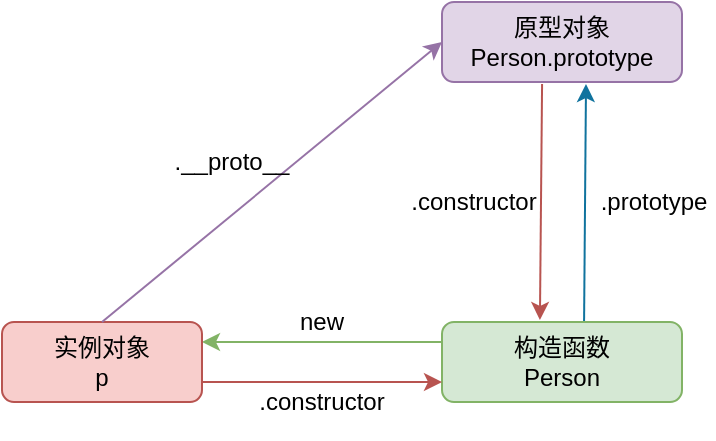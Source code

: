 <mxfile version="20.8.16" type="device"><diagram id="Ed7ZIexu5s1mp6d3kqyb" name="Page-1"><mxGraphModel dx="954" dy="590" grid="1" gridSize="10" guides="1" tooltips="1" connect="1" arrows="1" fold="1" page="1" pageScale="1" pageWidth="827" pageHeight="1169" math="0" shadow="0"><root><mxCell id="0"/><mxCell id="1" parent="0"/><mxCell id="iTlgRpWv4HO870X7oeb4-7" value=".prototype" style="text;html=1;strokeColor=none;fillColor=none;align=center;verticalAlign=middle;whiteSpace=wrap;rounded=0;" parent="1" vertex="1"><mxGeometry x="456" y="320" width="60" height="20" as="geometry"/></mxCell><mxCell id="iTlgRpWv4HO870X7oeb4-8" value=".constructor" style="text;html=1;strokeColor=none;fillColor=none;align=center;verticalAlign=middle;whiteSpace=wrap;rounded=0;" parent="1" vertex="1"><mxGeometry x="366" y="320" width="60" height="20" as="geometry"/></mxCell><mxCell id="iTlgRpWv4HO870X7oeb4-23" value="原型对象&lt;br&gt;Person.prototype" style="rounded=1;whiteSpace=wrap;html=1;fillColor=#e1d5e7;strokeColor=#9673a6;" parent="1" vertex="1"><mxGeometry x="380" y="230" width="120" height="40" as="geometry"/></mxCell><mxCell id="iTlgRpWv4HO870X7oeb4-25" value="" style="endArrow=classic;html=1;exitX=0.592;exitY=0;exitDx=0;exitDy=0;fillColor=#b1ddf0;strokeColor=#10739e;exitPerimeter=0;entryX=0.6;entryY=1.025;entryDx=0;entryDy=0;entryPerimeter=0;" parent="1" target="iTlgRpWv4HO870X7oeb4-23" edge="1"><mxGeometry width="50" height="50" relative="1" as="geometry"><mxPoint x="451.04" y="390" as="sourcePoint"/><mxPoint x="470" y="230" as="targetPoint"/></mxGeometry></mxCell><mxCell id="cE04QJzlrV_8oIgy1_4r-4" value="" style="endArrow=classic;html=1;rounded=0;exitX=0.417;exitY=1.025;exitDx=0;exitDy=0;fillColor=#f8cecc;strokeColor=#b85450;entryX=0.408;entryY=-0.025;entryDx=0;entryDy=0;entryPerimeter=0;exitPerimeter=0;" parent="1" source="iTlgRpWv4HO870X7oeb4-23" edge="1"><mxGeometry width="50" height="50" relative="1" as="geometry"><mxPoint x="190" y="340" as="sourcePoint"/><mxPoint x="428.96" y="389" as="targetPoint"/></mxGeometry></mxCell><mxCell id="MS21WHIQ8eIV37LJQQ5N-22" value="构造函数&lt;br&gt;Person" style="rounded=1;whiteSpace=wrap;html=1;fillColor=#d5e8d4;strokeColor=#82b366;" parent="1" vertex="1"><mxGeometry x="380" y="390" width="120" height="40" as="geometry"/></mxCell><mxCell id="MS21WHIQ8eIV37LJQQ5N-23" value=".constructor" style="text;html=1;strokeColor=none;fillColor=none;align=center;verticalAlign=middle;whiteSpace=wrap;rounded=0;" parent="1" vertex="1"><mxGeometry x="285" y="420" width="70" height="20" as="geometry"/></mxCell><mxCell id="MS21WHIQ8eIV37LJQQ5N-24" value="" style="endArrow=classic;html=1;rounded=0;entryX=0;entryY=0.75;entryDx=0;entryDy=0;fillColor=#f8cecc;strokeColor=#b85450;exitX=1;exitY=0.75;exitDx=0;exitDy=0;" parent="1" source="MS21WHIQ8eIV37LJQQ5N-28" target="MS21WHIQ8eIV37LJQQ5N-22" edge="1"><mxGeometry width="50" height="50" relative="1" as="geometry"><mxPoint x="320" y="420" as="sourcePoint"/><mxPoint x="500" y="540" as="targetPoint"/></mxGeometry></mxCell><mxCell id="MS21WHIQ8eIV37LJQQ5N-25" value="" style="endArrow=classic;html=1;rounded=0;entryX=1;entryY=0.25;entryDx=0;entryDy=0;exitX=0;exitY=0.25;exitDx=0;exitDy=0;fillColor=#d5e8d4;strokeColor=#82b366;" parent="1" source="MS21WHIQ8eIV37LJQQ5N-22" target="MS21WHIQ8eIV37LJQQ5N-28" edge="1"><mxGeometry width="50" height="50" relative="1" as="geometry"><mxPoint x="160" y="560" as="sourcePoint"/><mxPoint x="160" y="400" as="targetPoint"/></mxGeometry></mxCell><mxCell id="MS21WHIQ8eIV37LJQQ5N-26" value="new" style="text;html=1;strokeColor=none;fillColor=none;align=center;verticalAlign=middle;whiteSpace=wrap;rounded=0;" parent="1" vertex="1"><mxGeometry x="290" y="380" width="60" height="20" as="geometry"/></mxCell><mxCell id="MS21WHIQ8eIV37LJQQ5N-28" value="实例对象&lt;br&gt;p" style="rounded=1;whiteSpace=wrap;html=1;fillColor=#f8cecc;strokeColor=#b85450;" parent="1" vertex="1"><mxGeometry x="160" y="390" width="100" height="40" as="geometry"/></mxCell><mxCell id="MS21WHIQ8eIV37LJQQ5N-30" value="" style="endArrow=classic;html=1;rounded=0;exitX=0.5;exitY=0;exitDx=0;exitDy=0;entryX=0;entryY=0.5;entryDx=0;entryDy=0;fillColor=#e1d5e7;strokeColor=#9673a6;" parent="1" source="MS21WHIQ8eIV37LJQQ5N-28" target="iTlgRpWv4HO870X7oeb4-23" edge="1"><mxGeometry width="50" height="50" relative="1" as="geometry"><mxPoint x="310" y="340" as="sourcePoint"/><mxPoint x="430" y="280" as="targetPoint"/></mxGeometry></mxCell><mxCell id="rp9Slu6BB1xbOUMG94XQ-2" value=".__proto__" style="text;html=1;strokeColor=none;fillColor=none;align=center;verticalAlign=middle;whiteSpace=wrap;rounded=0;" parent="1" vertex="1"><mxGeometry x="245" y="300" width="60" height="20" as="geometry"/></mxCell><mxCell id="q0lsTRHJAQ7qS2ysP0oC-1" style="edgeStyle=orthogonalEdgeStyle;rounded=0;orthogonalLoop=1;jettySize=auto;html=1;exitX=0.5;exitY=1;exitDx=0;exitDy=0;" edge="1" parent="1" source="MS21WHIQ8eIV37LJQQ5N-23" target="MS21WHIQ8eIV37LJQQ5N-23"><mxGeometry relative="1" as="geometry"/></mxCell></root></mxGraphModel></diagram></mxfile>